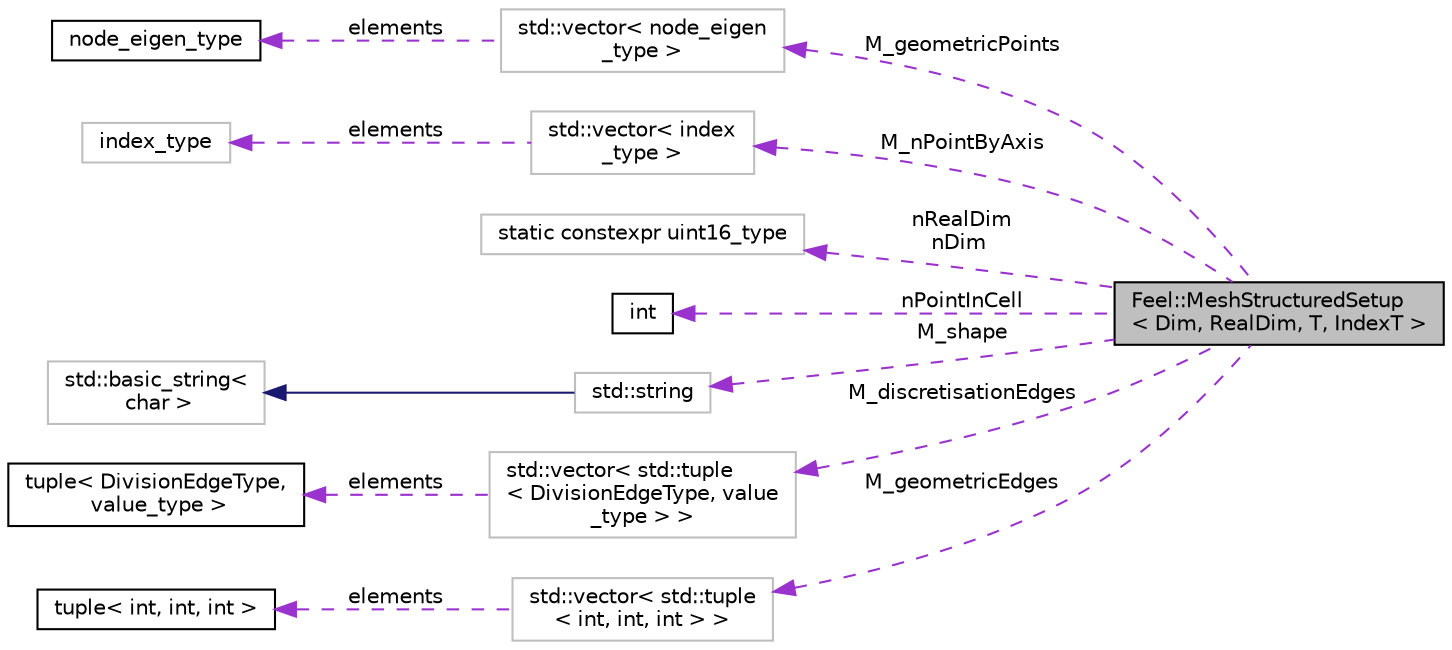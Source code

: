 digraph "Feel::MeshStructuredSetup&lt; Dim, RealDim, T, IndexT &gt;"
{
 // LATEX_PDF_SIZE
  edge [fontname="Helvetica",fontsize="10",labelfontname="Helvetica",labelfontsize="10"];
  node [fontname="Helvetica",fontsize="10",shape=record];
  rankdir="LR";
  Node1 [label="Feel::MeshStructuredSetup\l\< Dim, RealDim, T, IndexT \>",height=0.2,width=0.4,color="black", fillcolor="grey75", style="filled", fontcolor="black",tooltip="MeshStructuredSetup class define :"];
  Node2 -> Node1 [dir="back",color="darkorchid3",fontsize="10",style="dashed",label=" M_geometricPoints" ,fontname="Helvetica"];
  Node2 [label="std::vector\< node_eigen\l_type \>",height=0.2,width=0.4,color="grey75", fillcolor="white", style="filled",tooltip=" "];
  Node3 -> Node2 [dir="back",color="darkorchid3",fontsize="10",style="dashed",label=" elements" ,fontname="Helvetica"];
  Node3 [label="node_eigen_type",height=0.2,width=0.4,color="black", fillcolor="white", style="filled",URL="$classnode__eigen__type.html",tooltip=" "];
  Node4 -> Node1 [dir="back",color="darkorchid3",fontsize="10",style="dashed",label=" M_nPointByAxis" ,fontname="Helvetica"];
  Node4 [label="std::vector\< index\l_type \>",height=0.2,width=0.4,color="grey75", fillcolor="white", style="filled",tooltip=" "];
  Node5 -> Node4 [dir="back",color="darkorchid3",fontsize="10",style="dashed",label=" elements" ,fontname="Helvetica"];
  Node5 [label="index_type",height=0.2,width=0.4,color="grey75", fillcolor="white", style="filled",tooltip=" "];
  Node6 -> Node1 [dir="back",color="darkorchid3",fontsize="10",style="dashed",label=" nRealDim\nnDim" ,fontname="Helvetica"];
  Node6 [label="static constexpr uint16_type",height=0.2,width=0.4,color="grey75", fillcolor="white", style="filled",tooltip=" "];
  Node7 -> Node1 [dir="back",color="darkorchid3",fontsize="10",style="dashed",label=" nPointInCell" ,fontname="Helvetica"];
  Node7 [label="int",height=0.2,width=0.4,color="black", fillcolor="white", style="filled",URL="$classint.html",tooltip=" "];
  Node8 -> Node1 [dir="back",color="darkorchid3",fontsize="10",style="dashed",label=" M_shape" ,fontname="Helvetica"];
  Node8 [label="std::string",height=0.2,width=0.4,color="grey75", fillcolor="white", style="filled",tooltip="STL class."];
  Node9 -> Node8 [dir="back",color="midnightblue",fontsize="10",style="solid",fontname="Helvetica"];
  Node9 [label="std::basic_string\<\l char \>",height=0.2,width=0.4,color="grey75", fillcolor="white", style="filled",tooltip="STL class."];
  Node10 -> Node1 [dir="back",color="darkorchid3",fontsize="10",style="dashed",label=" M_discretisationEdges" ,fontname="Helvetica"];
  Node10 [label="std::vector\< std::tuple\l\< DivisionEdgeType, value\l_type \> \>",height=0.2,width=0.4,color="grey75", fillcolor="white", style="filled",tooltip=" "];
  Node11 -> Node10 [dir="back",color="darkorchid3",fontsize="10",style="dashed",label=" elements" ,fontname="Helvetica"];
  Node11 [label="tuple\< DivisionEdgeType,\l value_type \>",height=0.2,width=0.4,color="black", fillcolor="white", style="filled",URL="$classstd_1_1tuple_3_01DivisionEdgeType_00_01value__type_01_4.html",tooltip=" "];
  Node12 -> Node1 [dir="back",color="darkorchid3",fontsize="10",style="dashed",label=" M_geometricEdges" ,fontname="Helvetica"];
  Node12 [label="std::vector\< std::tuple\l\< int, int, int \> \>",height=0.2,width=0.4,color="grey75", fillcolor="white", style="filled",tooltip=" "];
  Node13 -> Node12 [dir="back",color="darkorchid3",fontsize="10",style="dashed",label=" elements" ,fontname="Helvetica"];
  Node13 [label="tuple\< int, int, int \>",height=0.2,width=0.4,color="black", fillcolor="white", style="filled",URL="$classstd_1_1tuple_3_01int_00_01int_00_01int_01_4.html",tooltip=" "];
}
